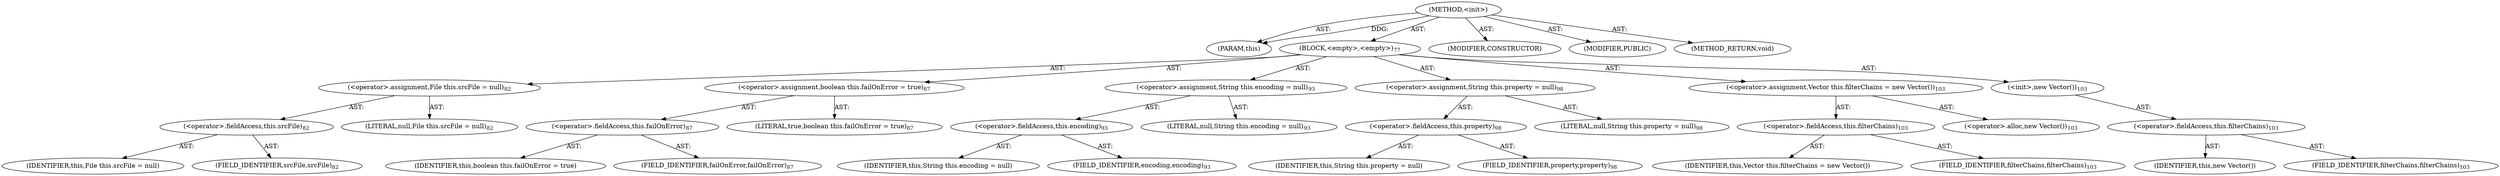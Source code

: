 digraph "&lt;init&gt;" {  
"111669149702" [label = <(METHOD,&lt;init&gt;)> ]
"115964117003" [label = <(PARAM,this)> ]
"25769803803" [label = <(BLOCK,&lt;empty&gt;,&lt;empty&gt;)<SUB>77</SUB>> ]
"30064771177" [label = <(&lt;operator&gt;.assignment,File this.srcFile = null)<SUB>82</SUB>> ]
"30064771178" [label = <(&lt;operator&gt;.fieldAccess,this.srcFile)<SUB>82</SUB>> ]
"68719476830" [label = <(IDENTIFIER,this,File this.srcFile = null)> ]
"55834574872" [label = <(FIELD_IDENTIFIER,srcFile,srcFile)<SUB>82</SUB>> ]
"90194313236" [label = <(LITERAL,null,File this.srcFile = null)<SUB>82</SUB>> ]
"30064771179" [label = <(&lt;operator&gt;.assignment,boolean this.failOnError = true)<SUB>87</SUB>> ]
"30064771180" [label = <(&lt;operator&gt;.fieldAccess,this.failOnError)<SUB>87</SUB>> ]
"68719476831" [label = <(IDENTIFIER,this,boolean this.failOnError = true)> ]
"55834574873" [label = <(FIELD_IDENTIFIER,failOnError,failOnError)<SUB>87</SUB>> ]
"90194313237" [label = <(LITERAL,true,boolean this.failOnError = true)<SUB>87</SUB>> ]
"30064771181" [label = <(&lt;operator&gt;.assignment,String this.encoding = null)<SUB>93</SUB>> ]
"30064771182" [label = <(&lt;operator&gt;.fieldAccess,this.encoding)<SUB>93</SUB>> ]
"68719476832" [label = <(IDENTIFIER,this,String this.encoding = null)> ]
"55834574874" [label = <(FIELD_IDENTIFIER,encoding,encoding)<SUB>93</SUB>> ]
"90194313238" [label = <(LITERAL,null,String this.encoding = null)<SUB>93</SUB>> ]
"30064771183" [label = <(&lt;operator&gt;.assignment,String this.property = null)<SUB>98</SUB>> ]
"30064771184" [label = <(&lt;operator&gt;.fieldAccess,this.property)<SUB>98</SUB>> ]
"68719476833" [label = <(IDENTIFIER,this,String this.property = null)> ]
"55834574875" [label = <(FIELD_IDENTIFIER,property,property)<SUB>98</SUB>> ]
"90194313239" [label = <(LITERAL,null,String this.property = null)<SUB>98</SUB>> ]
"30064771185" [label = <(&lt;operator&gt;.assignment,Vector this.filterChains = new Vector())<SUB>103</SUB>> ]
"30064771186" [label = <(&lt;operator&gt;.fieldAccess,this.filterChains)<SUB>103</SUB>> ]
"68719476834" [label = <(IDENTIFIER,this,Vector this.filterChains = new Vector())> ]
"55834574876" [label = <(FIELD_IDENTIFIER,filterChains,filterChains)<SUB>103</SUB>> ]
"30064771187" [label = <(&lt;operator&gt;.alloc,new Vector())<SUB>103</SUB>> ]
"30064771188" [label = <(&lt;init&gt;,new Vector())<SUB>103</SUB>> ]
"30064771189" [label = <(&lt;operator&gt;.fieldAccess,this.filterChains)<SUB>103</SUB>> ]
"68719476835" [label = <(IDENTIFIER,this,new Vector())> ]
"55834574877" [label = <(FIELD_IDENTIFIER,filterChains,filterChains)<SUB>103</SUB>> ]
"133143986193" [label = <(MODIFIER,CONSTRUCTOR)> ]
"133143986194" [label = <(MODIFIER,PUBLIC)> ]
"128849018886" [label = <(METHOD_RETURN,void)> ]
  "111669149702" -> "115964117003"  [ label = "AST: "] 
  "111669149702" -> "25769803803"  [ label = "AST: "] 
  "111669149702" -> "133143986193"  [ label = "AST: "] 
  "111669149702" -> "133143986194"  [ label = "AST: "] 
  "111669149702" -> "128849018886"  [ label = "AST: "] 
  "25769803803" -> "30064771177"  [ label = "AST: "] 
  "25769803803" -> "30064771179"  [ label = "AST: "] 
  "25769803803" -> "30064771181"  [ label = "AST: "] 
  "25769803803" -> "30064771183"  [ label = "AST: "] 
  "25769803803" -> "30064771185"  [ label = "AST: "] 
  "25769803803" -> "30064771188"  [ label = "AST: "] 
  "30064771177" -> "30064771178"  [ label = "AST: "] 
  "30064771177" -> "90194313236"  [ label = "AST: "] 
  "30064771178" -> "68719476830"  [ label = "AST: "] 
  "30064771178" -> "55834574872"  [ label = "AST: "] 
  "30064771179" -> "30064771180"  [ label = "AST: "] 
  "30064771179" -> "90194313237"  [ label = "AST: "] 
  "30064771180" -> "68719476831"  [ label = "AST: "] 
  "30064771180" -> "55834574873"  [ label = "AST: "] 
  "30064771181" -> "30064771182"  [ label = "AST: "] 
  "30064771181" -> "90194313238"  [ label = "AST: "] 
  "30064771182" -> "68719476832"  [ label = "AST: "] 
  "30064771182" -> "55834574874"  [ label = "AST: "] 
  "30064771183" -> "30064771184"  [ label = "AST: "] 
  "30064771183" -> "90194313239"  [ label = "AST: "] 
  "30064771184" -> "68719476833"  [ label = "AST: "] 
  "30064771184" -> "55834574875"  [ label = "AST: "] 
  "30064771185" -> "30064771186"  [ label = "AST: "] 
  "30064771185" -> "30064771187"  [ label = "AST: "] 
  "30064771186" -> "68719476834"  [ label = "AST: "] 
  "30064771186" -> "55834574876"  [ label = "AST: "] 
  "30064771188" -> "30064771189"  [ label = "AST: "] 
  "30064771189" -> "68719476835"  [ label = "AST: "] 
  "30064771189" -> "55834574877"  [ label = "AST: "] 
  "111669149702" -> "115964117003"  [ label = "DDG: "] 
}
